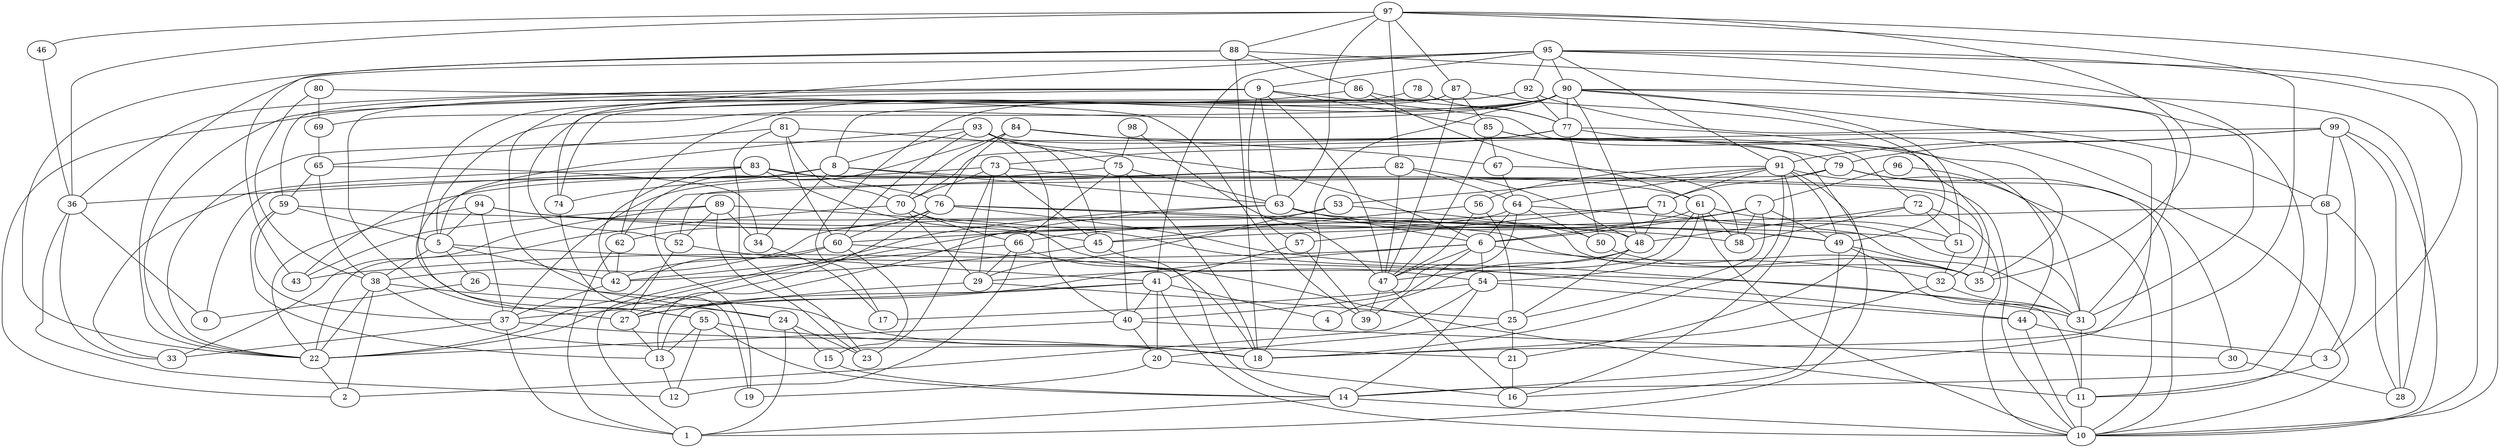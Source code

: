 digraph GG_graph {

subgraph G_graph {
edge [color = black]
"89" -> "23" [dir = none]
"89" -> "34" [dir = none]
"89" -> "33" [dir = none]
"89" -> "44" [dir = none]
"89" -> "43" [dir = none]
"34" -> "17" [dir = none]
"68" -> "45" [dir = none]
"80" -> "39" [dir = none]
"80" -> "69" [dir = none]
"80" -> "38" [dir = none]
"87" -> "49" [dir = none]
"49" -> "35" [dir = none]
"49" -> "16" [dir = none]
"76" -> "11" [dir = none]
"76" -> "48" [dir = none]
"79" -> "30" [dir = none]
"79" -> "10" [dir = none]
"56" -> "47" [dir = none]
"56" -> "45" [dir = none]
"91" -> "16" [dir = none]
"91" -> "71" [dir = none]
"91" -> "53" [dir = none]
"91" -> "49" [dir = none]
"91" -> "18" [dir = none]
"91" -> "1" [dir = none]
"91" -> "10" [dir = none]
"91" -> "56" [dir = none]
"92" -> "68" [dir = none]
"92" -> "8" [dir = none]
"92" -> "74" [dir = none]
"5" -> "38" [dir = none]
"5" -> "31" [dir = none]
"60" -> "18" [dir = none]
"60" -> "15" [dir = none]
"93" -> "75" [dir = none]
"93" -> "5" [dir = none]
"93" -> "60" [dir = none]
"69" -> "65" [dir = none]
"81" -> "23" [dir = none]
"81" -> "70" [dir = none]
"95" -> "92" [dir = none]
"95" -> "10" [dir = none]
"95" -> "74" [dir = none]
"95" -> "9" [dir = none]
"75" -> "63" [dir = none]
"75" -> "37" [dir = none]
"75" -> "40" [dir = none]
"75" -> "18" [dir = none]
"75" -> "66" [dir = none]
"9" -> "85" [dir = none]
"9" -> "55" [dir = none]
"9" -> "44" [dir = none]
"9" -> "63" [dir = none]
"9" -> "36" [dir = none]
"9" -> "22" [dir = none]
"83" -> "32" [dir = none]
"83" -> "33" [dir = none]
"63" -> "13" [dir = none]
"63" -> "35" [dir = none]
"63" -> "6" [dir = none]
"77" -> "35" [dir = none]
"77" -> "73" [dir = none]
"77" -> "50" [dir = none]
"25" -> "21" [dir = none]
"51" -> "32" [dir = none]
"64" -> "6" [dir = none]
"72" -> "58" [dir = none]
"72" -> "48" [dir = none]
"48" -> "29" [dir = none]
"48" -> "25" [dir = none]
"48" -> "4" [dir = none]
"3" -> "11" [dir = none]
"55" -> "13" [dir = none]
"55" -> "21" [dir = none]
"97" -> "35" [dir = none]
"97" -> "63" [dir = none]
"97" -> "87" [dir = none]
"97" -> "10" [dir = none]
"97" -> "88" [dir = none]
"97" -> "36" [dir = none]
"97" -> "46" [dir = none]
"97" -> "82" [dir = none]
"11" -> "10" [dir = none]
"90" -> "77" [dir = none]
"90" -> "14" [dir = none]
"90" -> "28" [dir = none]
"90" -> "48" [dir = none]
"90" -> "31" [dir = none]
"90" -> "17" [dir = none]
"90" -> "69" [dir = none]
"90" -> "62" [dir = none]
"90" -> "5" [dir = none]
"90" -> "18" [dir = none]
"90" -> "51" [dir = none]
"24" -> "1" [dir = none]
"24" -> "15" [dir = none]
"24" -> "23" [dir = none]
"20" -> "19" [dir = none]
"86" -> "2" [dir = none]
"45" -> "42" [dir = none]
"31" -> "11" [dir = none]
"57" -> "41" [dir = none]
"57" -> "39" [dir = none]
"88" -> "22" [dir = none]
"88" -> "31" [dir = none]
"88" -> "43" [dir = none]
"88" -> "86" [dir = none]
"54" -> "2" [dir = none]
"54" -> "14" [dir = none]
"54" -> "44" [dir = none]
"52" -> "41" [dir = none]
"52" -> "27" [dir = none]
"44" -> "3" [dir = none]
"44" -> "10" [dir = none]
"27" -> "13" [dir = none]
"8" -> "63" [dir = none]
"8" -> "74" [dir = none]
"8" -> "27" [dir = none]
"8" -> "34" [dir = none]
"15" -> "14" [dir = none]
"40" -> "20" [dir = none]
"40" -> "22" [dir = none]
"40" -> "30" [dir = none]
"78" -> "77" [dir = none]
"78" -> "55" [dir = none]
"36" -> "12" [dir = none]
"36" -> "0" [dir = none]
"41" -> "4" [dir = none]
"41" -> "13" [dir = none]
"41" -> "37" [dir = none]
"41" -> "10" [dir = none]
"41" -> "20" [dir = none]
"41" -> "40" [dir = none]
"32" -> "18" [dir = none]
"32" -> "31" [dir = none]
"14" -> "10" [dir = none]
"21" -> "16" [dir = none]
"26" -> "18" [dir = none]
"26" -> "0" [dir = none]
"6" -> "54" [dir = none]
"6" -> "32" [dir = none]
"6" -> "47" [dir = none]
"6" -> "43" [dir = none]
"6" -> "39" [dir = none]
"82" -> "64" [dir = none]
"82" -> "19" [dir = none]
"98" -> "75" [dir = none]
"98" -> "47" [dir = none]
"53" -> "50" [dir = none]
"53" -> "29" [dir = none]
"61" -> "58" [dir = none]
"61" -> "51" [dir = none]
"61" -> "10" [dir = none]
"38" -> "18" [dir = none]
"38" -> "22" [dir = none]
"38" -> "2" [dir = none]
"99" -> "10" [dir = none]
"99" -> "91" [dir = none]
"99" -> "68" [dir = none]
"99" -> "79" [dir = none]
"99" -> "28" [dir = none]
"29" -> "27" [dir = none]
"73" -> "61" [dir = none]
"73" -> "0" [dir = none]
"94" -> "5" [dir = none]
"94" -> "37" [dir = none]
"46" -> "36" [dir = none]
"37" -> "1" [dir = none]
"37" -> "33" [dir = none]
"65" -> "59" [dir = none]
"65" -> "34" [dir = none]
"65" -> "38" [dir = none]
"7" -> "66" [dir = none]
"7" -> "49" [dir = none]
"7" -> "58" [dir = none]
"7" -> "6" [dir = none]
"67" -> "58" [dir = none]
"67" -> "64" [dir = none]
"50" -> "35" [dir = none]
"59" -> "37" [dir = none]
"59" -> "5" [dir = none]
"59" -> "58" [dir = none]
"71" -> "31" [dir = none]
"71" -> "48" [dir = none]
"84" -> "62" [dir = none]
"84" -> "79" [dir = none]
"84" -> "70" [dir = none]
"70" -> "22" [dir = none]
"70" -> "29" [dir = none]
"70" -> "54" [dir = none]
"66" -> "29" [dir = none]
"66" -> "42" [dir = none]
"66" -> "12" [dir = none]
"85" -> "35" [dir = none]
"85" -> "67" [dir = none]
"85" -> "47" [dir = none]
"96" -> "7" [dir = none]
"96" -> "31" [dir = none]
"6" -> "27" [dir = none]
"79" -> "71" [dir = none]
"95" -> "91" [dir = none]
"82" -> "47" [dir = none]
"93" -> "21" [dir = none]
"72" -> "10" [dir = none]
"63" -> "49" [dir = none]
"83" -> "36" [dir = none]
"76" -> "60" [dir = none]
"95" -> "41" [dir = none]
"66" -> "11" [dir = none]
"76" -> "27" [dir = none]
"68" -> "28" [dir = none]
"14" -> "1" [dir = none]
"64" -> "22" [dir = none]
"72" -> "51" [dir = none]
"62" -> "42" [dir = none]
"8" -> "10" [dir = none]
"76" -> "35" [dir = none]
"87" -> "24" [dir = none]
"94" -> "51" [dir = none]
"47" -> "39" [dir = none]
"88" -> "18" [dir = none]
"55" -> "12" [dir = none]
"55" -> "14" [dir = none]
"47" -> "16" [dir = none]
"20" -> "16" [dir = none]
"95" -> "3" [dir = none]
"93" -> "40" [dir = none]
"81" -> "60" [dir = none]
"25" -> "20" [dir = none]
"9" -> "57" [dir = none]
"64" -> "50" [dir = none]
"82" -> "43" [dir = none]
"63" -> "1" [dir = none]
"77" -> "10" [dir = none]
"77" -> "22" [dir = none]
"85" -> "72" [dir = none]
"95" -> "14" [dir = none]
"71" -> "57" [dir = none]
"60" -> "42" [dir = none]
"99" -> "3" [dir = none]
"86" -> "77" [dir = none]
"83" -> "45" [dir = none]
"36" -> "33" [dir = none]
"59" -> "13" [dir = none]
"64" -> "40" [dir = none]
"84" -> "67" [dir = none]
"70" -> "66" [dir = none]
"83" -> "42" [dir = none]
"93" -> "45" [dir = none]
"82" -> "48" [dir = none]
"92" -> "77" [dir = none]
"93" -> "8" [dir = none]
"62" -> "1" [dir = none]
"87" -> "85" [dir = none]
"87" -> "47" [dir = none]
"9" -> "47" [dir = none]
"94" -> "49" [dir = none]
"38" -> "24" [dir = none]
"60" -> "22" [dir = none]
"87" -> "52" [dir = none]
"86" -> "61" [dir = none]
"7" -> "25" [dir = none]
"61" -> "6" [dir = none]
"71" -> "60" [dir = none]
"95" -> "22" [dir = none]
"73" -> "23" [dir = none]
"53" -> "38" [dir = none]
"45" -> "14" [dir = none]
"5" -> "26" [dir = none]
"30" -> "28" [dir = none]
"83" -> "76" [dir = none]
"95" -> "90" [dir = none]
"49" -> "31" [dir = none]
"81" -> "65" [dir = none]
"64" -> "31" [dir = none]
"73" -> "45" [dir = none]
"68" -> "11" [dir = none]
"54" -> "17" [dir = none]
"76" -> "62" [dir = none]
"79" -> "52" [dir = none]
"22" -> "2" [dir = none]
"42" -> "37" [dir = none]
"89" -> "52" [dir = none]
"56" -> "25" [dir = none]
"61" -> "54" [dir = none]
"73" -> "70" [dir = none]
"99" -> "70" [dir = none]
"81" -> "6" [dir = none]
"73" -> "29" [dir = none]
"13" -> "12" [dir = none]
"94" -> "22" [dir = none]
"37" -> "18" [dir = none]
"61" -> "47" [dir = none]
"9" -> "59" [dir = none]
"97" -> "18" [dir = none]
"29" -> "25" [dir = none]
"5" -> "42" [dir = none]
"74" -> "19" [dir = none]
"84" -> "76" [dir = none]
"91" -> "64" [dir = none]
}

}
